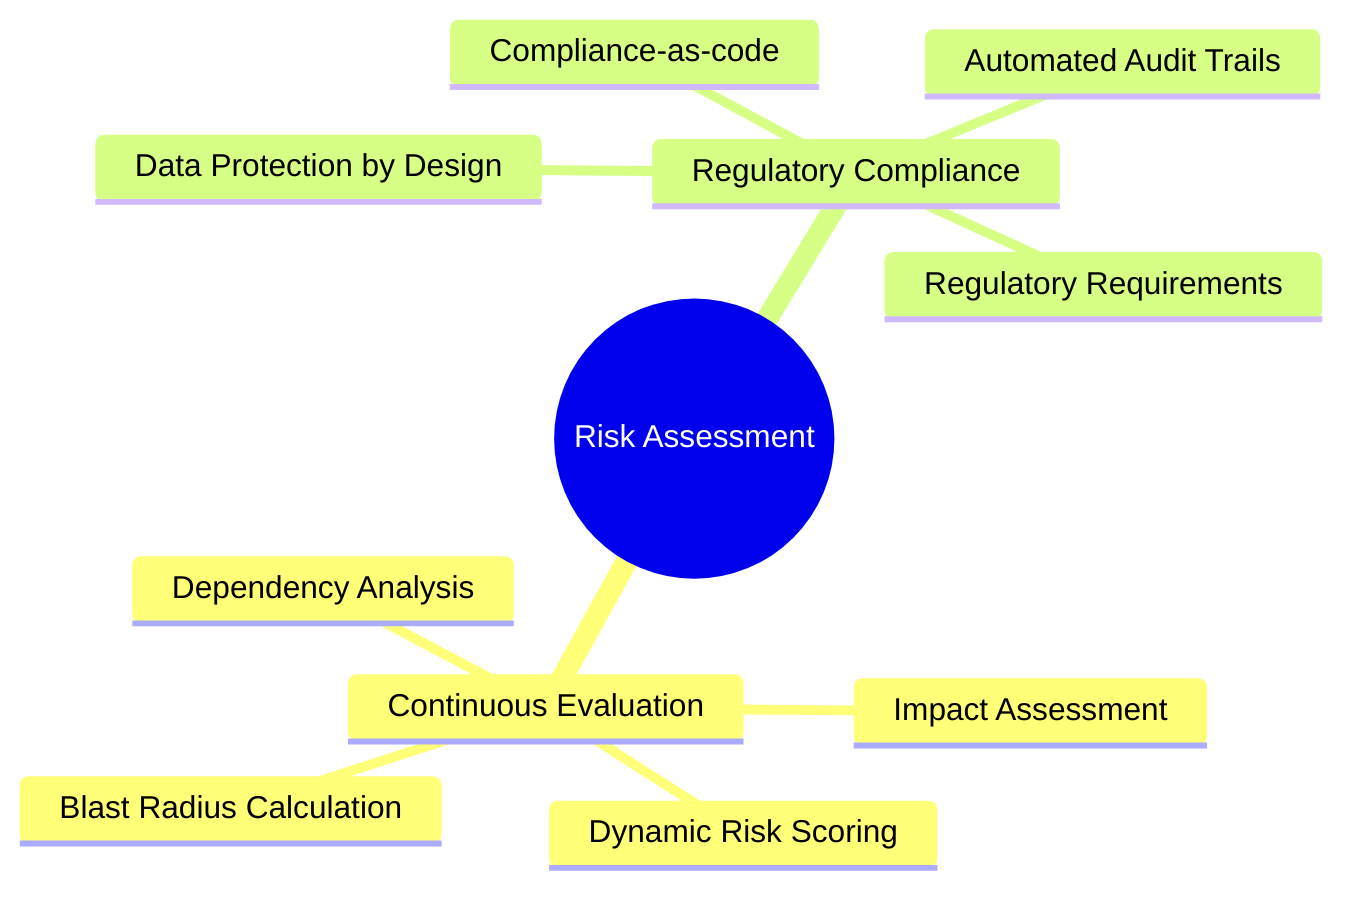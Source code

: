 %%{init: {"theme": "base", "themeVariables": {"primaryColor": "#1E3A8A", "primaryTextColor": "#F8FAFC", "secondaryColor": "#2563EB", "tertiaryColor": "#BFDBFE", "background": "#F8FAFF", "lineColor": "#1E3A8A", "textColor": "#0F172A", "fontFamily": "Inter, 'Segoe UI', sans-serif", "mindmapBranchColor": "#1E3A8A", "mindmapLeafColor": "#2563EB"}}}%%
mindmap
  root((Risk Assessment))
    Continuous Evaluation
      Blast Radius Calculation
      Impact Assessment
      Dependency Analysis
      Dynamic Risk Scoring
    Regulatory Compliance
      Data Protection by Design
      Automated Audit Trails
      Compliance-as-code
      Regulatory Requirements